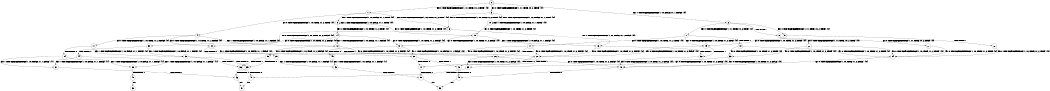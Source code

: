 digraph BCG {
size = "7, 10.5";
center = TRUE;
node [shape = circle];
0 [peripheries = 2];
0 -> 1 [label = "EX !0 !ATOMIC_EXCH_BRANCH (1, +1, TRUE, +0, 2, TRUE) !{0}"];
0 -> 2 [label = "EX !1 !ATOMIC_EXCH_BRANCH (1, +0, FALSE, +1, 1, FALSE) !{0}"];
0 -> 3 [label = "EX !0 !ATOMIC_EXCH_BRANCH (1, +1, TRUE, +0, 2, TRUE) !{0}"];
1 -> 4 [label = "EX !0 !ATOMIC_EXCH_BRANCH (1, +0, TRUE, +1, 2, TRUE) !{0}"];
1 -> 5 [label = "EX !1 !ATOMIC_EXCH_BRANCH (1, +0, FALSE, +1, 1, TRUE) !{0}"];
1 -> 6 [label = "EX !0 !ATOMIC_EXCH_BRANCH (1, +0, TRUE, +1, 2, TRUE) !{0}"];
2 -> 7 [label = "EX !0 !ATOMIC_EXCH_BRANCH (1, +1, TRUE, +0, 2, TRUE) !{0}"];
2 -> 8 [label = "TERMINATE !1"];
2 -> 9 [label = "EX !0 !ATOMIC_EXCH_BRANCH (1, +1, TRUE, +0, 2, TRUE) !{0}"];
3 -> 10 [label = "EX !1 !ATOMIC_EXCH_BRANCH (1, +0, FALSE, +1, 1, TRUE) !{0}"];
3 -> 6 [label = "EX !0 !ATOMIC_EXCH_BRANCH (1, +0, TRUE, +1, 2, TRUE) !{0}"];
4 -> 11 [label = "EX !0 !ATOMIC_EXCH_BRANCH (1, +0, TRUE, +1, 2, FALSE) !{0}"];
4 -> 12 [label = "EX !1 !ATOMIC_EXCH_BRANCH (1, +0, FALSE, +1, 1, FALSE) !{0}"];
4 -> 13 [label = "EX !0 !ATOMIC_EXCH_BRANCH (1, +0, TRUE, +1, 2, FALSE) !{0}"];
5 -> 14 [label = "EX !0 !ATOMIC_EXCH_BRANCH (1, +0, TRUE, +1, 2, TRUE) !{0}"];
5 -> 5 [label = "EX !1 !ATOMIC_EXCH_BRANCH (1, +0, FALSE, +1, 1, TRUE) !{0}"];
5 -> 15 [label = "EX !0 !ATOMIC_EXCH_BRANCH (1, +0, TRUE, +1, 2, TRUE) !{0}"];
6 -> 16 [label = "EX !1 !ATOMIC_EXCH_BRANCH (1, +0, FALSE, +1, 1, FALSE) !{0}"];
6 -> 13 [label = "EX !0 !ATOMIC_EXCH_BRANCH (1, +0, TRUE, +1, 2, FALSE) !{0}"];
7 -> 17 [label = "EX !0 !ATOMIC_EXCH_BRANCH (1, +0, TRUE, +1, 2, TRUE) !{0}"];
7 -> 18 [label = "TERMINATE !1"];
7 -> 19 [label = "EX !0 !ATOMIC_EXCH_BRANCH (1, +0, TRUE, +1, 2, TRUE) !{0}"];
8 -> 20 [label = "EX !0 !ATOMIC_EXCH_BRANCH (1, +1, TRUE, +0, 2, TRUE) !{0}"];
8 -> 21 [label = "EX !0 !ATOMIC_EXCH_BRANCH (1, +1, TRUE, +0, 2, TRUE) !{0}"];
9 -> 22 [label = "TERMINATE !1"];
9 -> 19 [label = "EX !0 !ATOMIC_EXCH_BRANCH (1, +0, TRUE, +1, 2, TRUE) !{0}"];
10 -> 10 [label = "EX !1 !ATOMIC_EXCH_BRANCH (1, +0, FALSE, +1, 1, TRUE) !{0}"];
10 -> 15 [label = "EX !0 !ATOMIC_EXCH_BRANCH (1, +0, TRUE, +1, 2, TRUE) !{0}"];
11 -> 23 [label = "EX !1 !ATOMIC_EXCH_BRANCH (1, +0, FALSE, +1, 1, FALSE) !{0}"];
11 -> 24 [label = "TERMINATE !0"];
12 -> 25 [label = "EX !0 !ATOMIC_EXCH_BRANCH (1, +0, TRUE, +1, 2, FALSE) !{0}"];
12 -> 26 [label = "TERMINATE !1"];
12 -> 27 [label = "EX !0 !ATOMIC_EXCH_BRANCH (1, +0, TRUE, +1, 2, FALSE) !{0}"];
13 -> 28 [label = "EX !1 !ATOMIC_EXCH_BRANCH (1, +0, FALSE, +1, 1, FALSE) !{0}"];
13 -> 29 [label = "TERMINATE !0"];
14 -> 30 [label = "EX !0 !ATOMIC_EXCH_BRANCH (1, +0, TRUE, +1, 2, FALSE) !{0}"];
14 -> 12 [label = "EX !1 !ATOMIC_EXCH_BRANCH (1, +0, FALSE, +1, 1, FALSE) !{0}"];
14 -> 31 [label = "EX !0 !ATOMIC_EXCH_BRANCH (1, +0, TRUE, +1, 2, FALSE) !{0}"];
15 -> 16 [label = "EX !1 !ATOMIC_EXCH_BRANCH (1, +0, FALSE, +1, 1, FALSE) !{0}"];
15 -> 31 [label = "EX !0 !ATOMIC_EXCH_BRANCH (1, +0, TRUE, +1, 2, FALSE) !{0}"];
16 -> 32 [label = "TERMINATE !1"];
16 -> 27 [label = "EX !0 !ATOMIC_EXCH_BRANCH (1, +0, TRUE, +1, 2, FALSE) !{0}"];
17 -> 25 [label = "EX !0 !ATOMIC_EXCH_BRANCH (1, +0, TRUE, +1, 2, FALSE) !{0}"];
17 -> 26 [label = "TERMINATE !1"];
17 -> 27 [label = "EX !0 !ATOMIC_EXCH_BRANCH (1, +0, TRUE, +1, 2, FALSE) !{0}"];
18 -> 33 [label = "EX !0 !ATOMIC_EXCH_BRANCH (1, +0, TRUE, +1, 2, TRUE) !{0}"];
18 -> 34 [label = "EX !0 !ATOMIC_EXCH_BRANCH (1, +0, TRUE, +1, 2, TRUE) !{0}"];
19 -> 32 [label = "TERMINATE !1"];
19 -> 27 [label = "EX !0 !ATOMIC_EXCH_BRANCH (1, +0, TRUE, +1, 2, FALSE) !{0}"];
20 -> 33 [label = "EX !0 !ATOMIC_EXCH_BRANCH (1, +0, TRUE, +1, 2, TRUE) !{0}"];
20 -> 34 [label = "EX !0 !ATOMIC_EXCH_BRANCH (1, +0, TRUE, +1, 2, TRUE) !{0}"];
21 -> 34 [label = "EX !0 !ATOMIC_EXCH_BRANCH (1, +0, TRUE, +1, 2, TRUE) !{0}"];
22 -> 34 [label = "EX !0 !ATOMIC_EXCH_BRANCH (1, +0, TRUE, +1, 2, TRUE) !{0}"];
23 -> 35 [label = "TERMINATE !0"];
23 -> 36 [label = "TERMINATE !1"];
24 -> 37 [label = "EX !1 !ATOMIC_EXCH_BRANCH (1, +0, FALSE, +1, 1, FALSE) !{1}"];
24 -> 38 [label = "EX !1 !ATOMIC_EXCH_BRANCH (1, +0, FALSE, +1, 1, FALSE) !{1}"];
25 -> 35 [label = "TERMINATE !0"];
25 -> 36 [label = "TERMINATE !1"];
26 -> 39 [label = "EX !0 !ATOMIC_EXCH_BRANCH (1, +0, TRUE, +1, 2, FALSE) !{0}"];
26 -> 40 [label = "EX !0 !ATOMIC_EXCH_BRANCH (1, +0, TRUE, +1, 2, FALSE) !{0}"];
27 -> 41 [label = "TERMINATE !0"];
27 -> 42 [label = "TERMINATE !1"];
28 -> 41 [label = "TERMINATE !0"];
28 -> 42 [label = "TERMINATE !1"];
29 -> 43 [label = "EX !1 !ATOMIC_EXCH_BRANCH (1, +0, FALSE, +1, 1, FALSE) !{1}"];
30 -> 23 [label = "EX !1 !ATOMIC_EXCH_BRANCH (1, +0, FALSE, +1, 1, FALSE) !{0}"];
30 -> 44 [label = "TERMINATE !0"];
31 -> 28 [label = "EX !1 !ATOMIC_EXCH_BRANCH (1, +0, FALSE, +1, 1, FALSE) !{0}"];
31 -> 45 [label = "TERMINATE !0"];
32 -> 40 [label = "EX !0 !ATOMIC_EXCH_BRANCH (1, +0, TRUE, +1, 2, FALSE) !{0}"];
33 -> 39 [label = "EX !0 !ATOMIC_EXCH_BRANCH (1, +0, TRUE, +1, 2, FALSE) !{0}"];
33 -> 40 [label = "EX !0 !ATOMIC_EXCH_BRANCH (1, +0, TRUE, +1, 2, FALSE) !{0}"];
34 -> 40 [label = "EX !0 !ATOMIC_EXCH_BRANCH (1, +0, TRUE, +1, 2, FALSE) !{0}"];
35 -> 46 [label = "TERMINATE !1"];
36 -> 47 [label = "TERMINATE !0"];
37 -> 46 [label = "TERMINATE !1"];
38 -> 48 [label = "TERMINATE !1"];
39 -> 47 [label = "TERMINATE !0"];
40 -> 49 [label = "TERMINATE !0"];
41 -> 50 [label = "TERMINATE !1"];
42 -> 49 [label = "TERMINATE !0"];
43 -> 50 [label = "TERMINATE !1"];
44 -> 37 [label = "EX !1 !ATOMIC_EXCH_BRANCH (1, +0, FALSE, +1, 1, FALSE) !{1}"];
44 -> 38 [label = "EX !1 !ATOMIC_EXCH_BRANCH (1, +0, FALSE, +1, 1, FALSE) !{1}"];
45 -> 43 [label = "EX !1 !ATOMIC_EXCH_BRANCH (1, +0, FALSE, +1, 1, FALSE) !{1}"];
46 -> 51 [label = "exit"];
47 -> 51 [label = "exit"];
48 -> 52 [label = "exit"];
49 -> 53 [label = "exit"];
50 -> 53 [label = "exit"];
}
